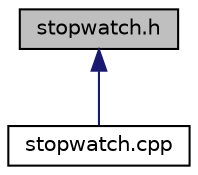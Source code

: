 digraph "stopwatch.h"
{
 // LATEX_PDF_SIZE
  edge [fontname="Helvetica",fontsize="10",labelfontname="Helvetica",labelfontsize="10"];
  node [fontname="Helvetica",fontsize="10",shape=record];
  Node1 [label="stopwatch.h",height=0.2,width=0.4,color="black", fillcolor="grey75", style="filled", fontcolor="black",tooltip="This header file makes the specified onboard timer count in the up direction and adds other functiona..."];
  Node1 -> Node2 [dir="back",color="midnightblue",fontsize="10",style="solid"];
  Node2 [label="stopwatch.cpp",height=0.2,width=0.4,color="black", fillcolor="white", style="filled",URL="$stopwatch_8cpp.html",tooltip="This file uses a class that implements the HardwareTimer Library API to make a hardware timer behave ..."];
}
